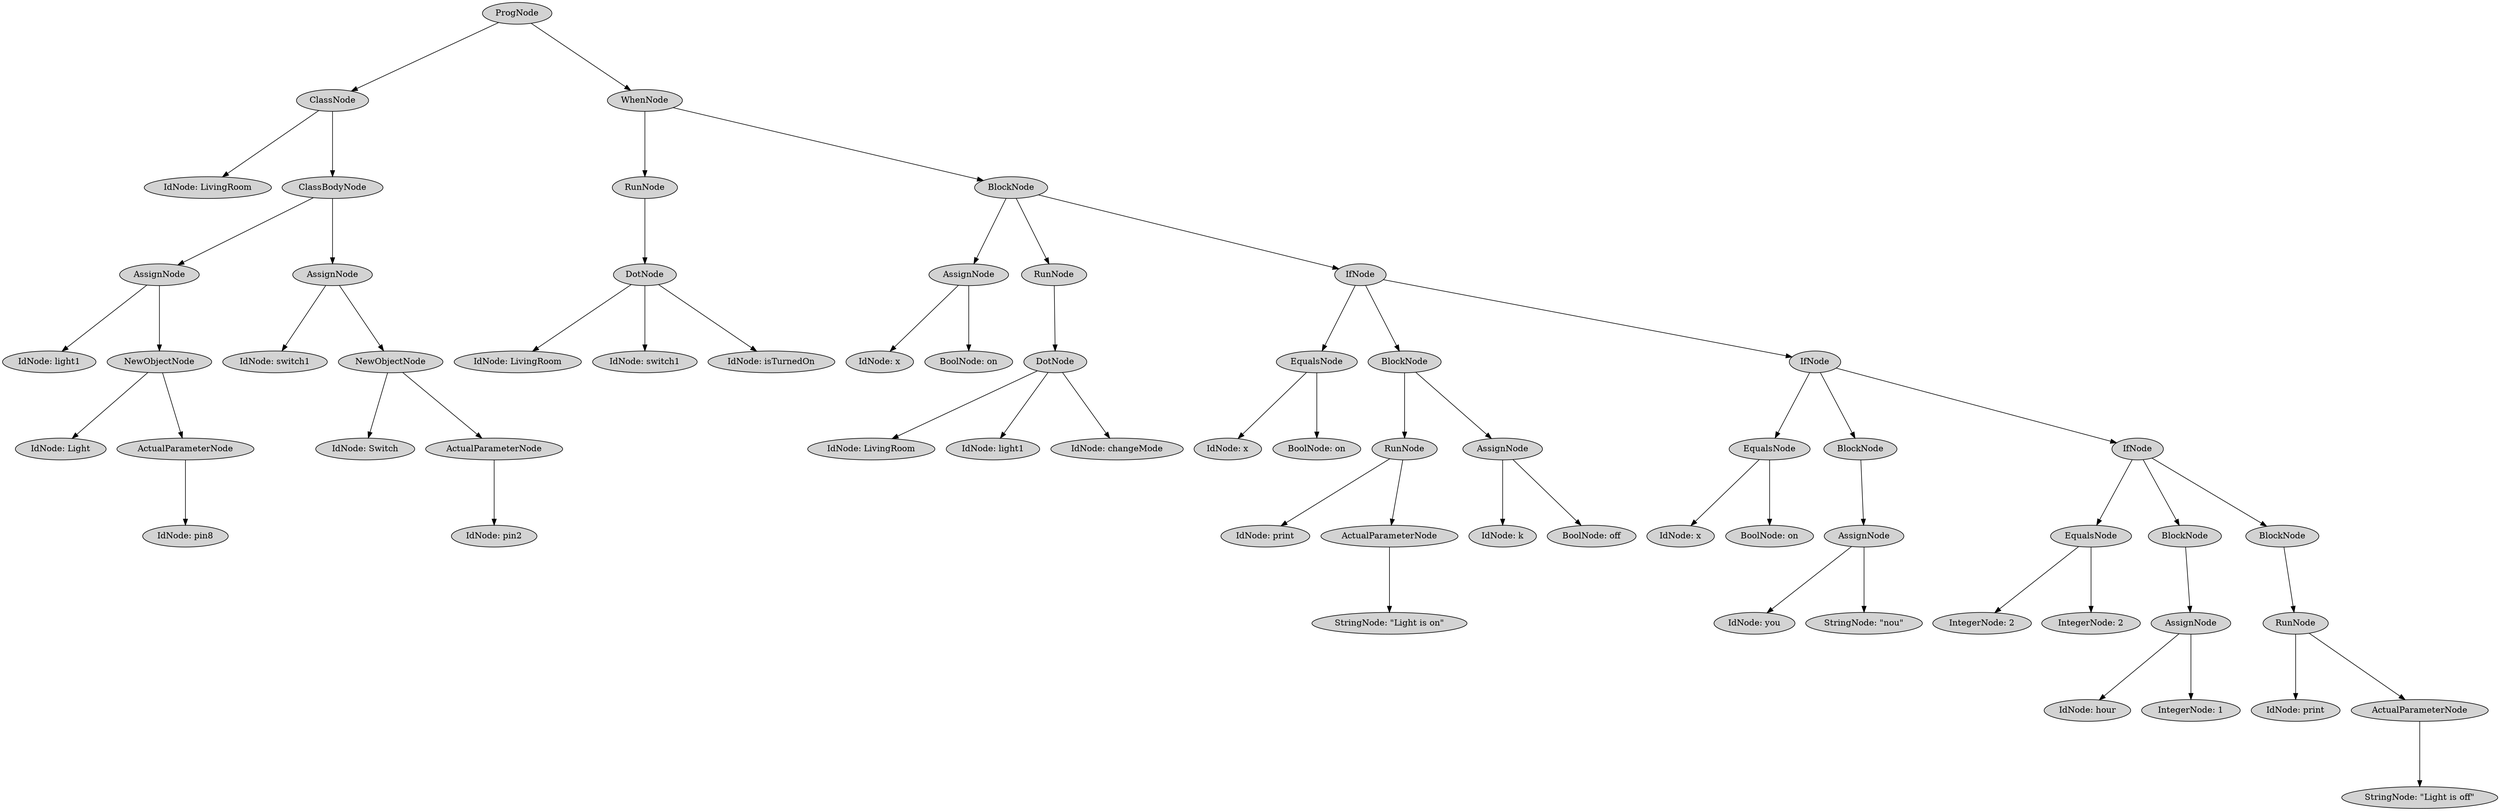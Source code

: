 digraph G {
	graph [ranksep=1.5 ratio=fill]
	node [style=filled]
	3612713 [label=ProgNode]
	3612717 [label=ClassNode]
	3612713 -> 3612717
	3612705 [label="IdNode: LivingRoom"]
	3612717 -> 3612705
	3612711 [label=ClassBodyNode]
	3612717 -> 3612711
	3612721 [label=AssignNode]
	3612711 -> 3612721
	3612725 [label="IdNode: light1"]
	3612721 -> 3612725
	3612739 [label=NewObjectNode]
	3612721 -> 3612739
	3612743 [label="IdNode: Light"]
	3612739 -> 3612743
	3612741 [label=ActualParameterNode]
	3612739 -> 3612741
	3612767 [label="IdNode: pin8"]
	3612741 -> 3612767
	3612723 [label=AssignNode]
	3612711 -> 3612723
	3612733 [label="IdNode: switch1"]
	3612723 -> 3612733
	3612747 [label=NewObjectNode]
	3612723 -> 3612747
	3612755 [label="IdNode: Switch"]
	3612747 -> 3612755
	3612753 [label=ActualParameterNode]
	3612747 -> 3612753
	3612781 [label="IdNode: pin2"]
	3612753 -> 3612781
	3612729 [label=WhenNode]
	3612713 -> 3612729
	3612749 [label=RunNode]
	3612729 -> 3612749
	3612763 [label=DotNode]
	3612749 -> 3612763
	3612765 [label="IdNode: LivingRoom"]
	3612763 -> 3612765
	3612771 [label="IdNode: switch1"]
	3612763 -> 3612771
	3612773 [label="IdNode: isTurnedOn"]
	3612763 -> 3612773
	3612731 [label=BlockNode]
	3612729 -> 3612731
	3612727 [label=AssignNode]
	3612731 -> 3612727
	3612751 [label="IdNode: x"]
	3612727 -> 3612751
	3612783 [label="BoolNode: on"]
	3612727 -> 3612783
	3612745 [label=RunNode]
	3612731 -> 3612745
	3612785 [label=DotNode]
	3612745 -> 3612785
	3612769 [label="IdNode: LivingRoom"]
	3612785 -> 3612769
	3612775 [label="IdNode: light1"]
	3612785 -> 3612775
	3612777 [label="IdNode: changeMode"]
	3612785 -> 3612777
	3612735 [label=IfNode]
	3612731 -> 3612735
	3612789 [label=EqualsNode]
	3612735 -> 3612789
	3612803 [label="IdNode: x"]
	3612789 -> 3612803
	3612807 [label="BoolNode: on"]
	3612789 -> 3612807
	3612791 [label=BlockNode]
	3612735 -> 3612791
	3612787 [label=RunNode]
	3612791 -> 3612787
	3612799 [label="IdNode: print"]
	3612787 -> 3612799
	3612793 [label=ActualParameterNode]
	3612787 -> 3612793
	3612817 [label="StringNode: \"Light is on\""]
	3612793 -> 3612817
	3612797 [label=AssignNode]
	3612791 -> 3612797
	3612809 [label="IdNode: k"]
	3612797 -> 3612809
	3612823 [label="BoolNode: off"]
	3612797 -> 3612823
	3612805 [label=IfNode]
	3612735 -> 3612805
	3612813 [label=EqualsNode]
	3612805 -> 3612813
	3612831 [label="IdNode: x"]
	3612813 -> 3612831
	3612835 [label="BoolNode: on"]
	3612813 -> 3612835
	3612821 [label=BlockNode]
	3612805 -> 3612821
	3612801 [label=AssignNode]
	3612821 -> 3612801
	3612825 [label="IdNode: you"]
	3612801 -> 3612825
	3612843 [label="StringNode: \"nou\""]
	3612801 -> 3612843
	3612829 [label=IfNode]
	3612805 -> 3612829
	3612833 [label=EqualsNode]
	3612829 -> 3612833
	3612849 [label="IntegerNode: 2"]
	3612833 -> 3612849
	3612855 [label="IntegerNode: 2"]
	3612833 -> 3612855
	3612837 [label=BlockNode]
	3612829 -> 3612837
	3612827 [label=AssignNode]
	3612837 -> 3612827
	3612851 [label="IdNode: hour"]
	3612827 -> 3612851
	3612865 [label="IntegerNode: 1"]
	3612827 -> 3612865
	3612857 [label=BlockNode]
	3612829 -> 3612857
	3612841 [label=RunNode]
	3612857 -> 3612841
	3612859 [label="IdNode: print"]
	3612841 -> 3612859
	3612847 [label=ActualParameterNode]
	3612841 -> 3612847
	3612877 [label="StringNode: \"Light is off\""]
	3612847 -> 3612877
	overlap=false
}
